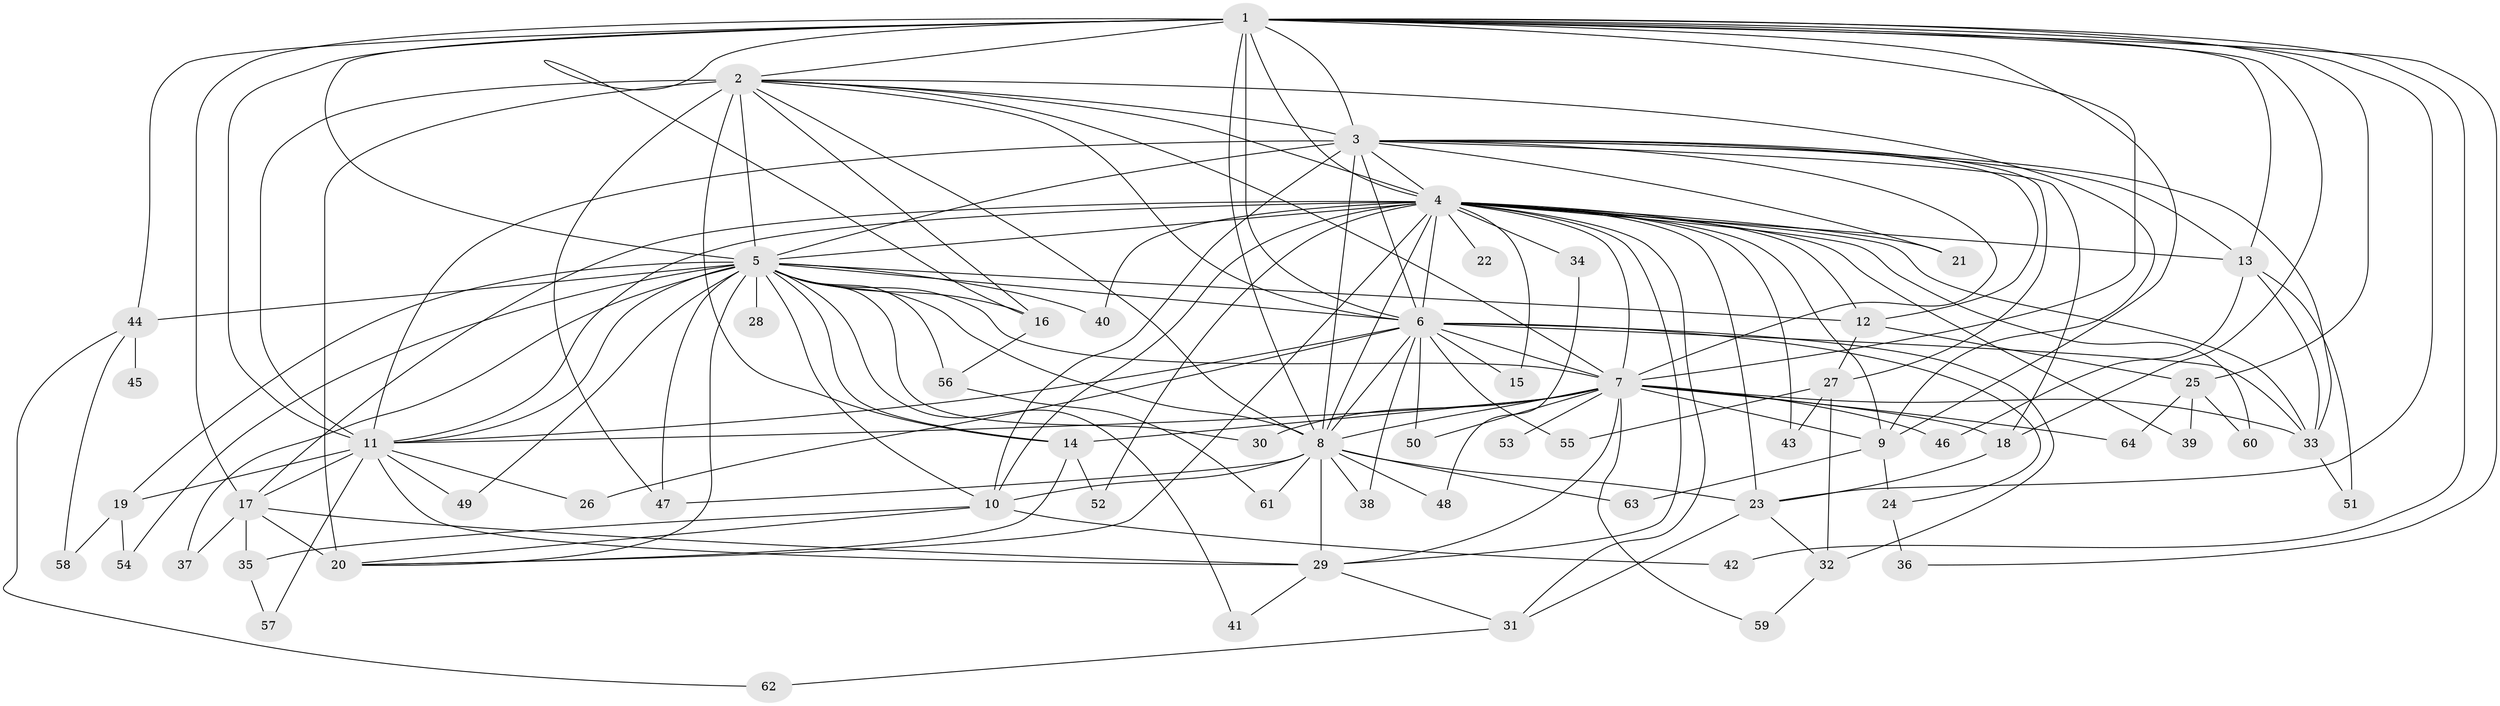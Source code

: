// original degree distribution, {18: 0.015748031496062992, 24: 0.015748031496062992, 35: 0.015748031496062992, 22: 0.015748031496062992, 25: 0.007874015748031496, 17: 0.007874015748031496, 5: 0.03937007874015748, 6: 0.03937007874015748, 3: 0.14173228346456693, 4: 0.10236220472440945, 2: 0.5905511811023622, 7: 0.007874015748031496}
// Generated by graph-tools (version 1.1) at 2025/34/03/09/25 02:34:45]
// undirected, 64 vertices, 165 edges
graph export_dot {
graph [start="1"]
  node [color=gray90,style=filled];
  1;
  2;
  3;
  4;
  5;
  6;
  7;
  8;
  9;
  10;
  11;
  12;
  13;
  14;
  15;
  16;
  17;
  18;
  19;
  20;
  21;
  22;
  23;
  24;
  25;
  26;
  27;
  28;
  29;
  30;
  31;
  32;
  33;
  34;
  35;
  36;
  37;
  38;
  39;
  40;
  41;
  42;
  43;
  44;
  45;
  46;
  47;
  48;
  49;
  50;
  51;
  52;
  53;
  54;
  55;
  56;
  57;
  58;
  59;
  60;
  61;
  62;
  63;
  64;
  1 -- 2 [weight=3.0];
  1 -- 3 [weight=3.0];
  1 -- 4 [weight=2.0];
  1 -- 5 [weight=4.0];
  1 -- 6 [weight=3.0];
  1 -- 7 [weight=2.0];
  1 -- 8 [weight=2.0];
  1 -- 9 [weight=1.0];
  1 -- 11 [weight=1.0];
  1 -- 13 [weight=1.0];
  1 -- 16 [weight=1.0];
  1 -- 17 [weight=1.0];
  1 -- 18 [weight=1.0];
  1 -- 23 [weight=1.0];
  1 -- 25 [weight=1.0];
  1 -- 36 [weight=1.0];
  1 -- 42 [weight=1.0];
  1 -- 44 [weight=1.0];
  2 -- 3 [weight=1.0];
  2 -- 4 [weight=1.0];
  2 -- 5 [weight=2.0];
  2 -- 6 [weight=1.0];
  2 -- 7 [weight=1.0];
  2 -- 8 [weight=1.0];
  2 -- 9 [weight=1.0];
  2 -- 11 [weight=1.0];
  2 -- 14 [weight=1.0];
  2 -- 16 [weight=1.0];
  2 -- 20 [weight=8.0];
  2 -- 47 [weight=1.0];
  3 -- 4 [weight=1.0];
  3 -- 5 [weight=2.0];
  3 -- 6 [weight=2.0];
  3 -- 7 [weight=2.0];
  3 -- 8 [weight=1.0];
  3 -- 10 [weight=1.0];
  3 -- 11 [weight=14.0];
  3 -- 12 [weight=2.0];
  3 -- 13 [weight=2.0];
  3 -- 18 [weight=1.0];
  3 -- 21 [weight=3.0];
  3 -- 27 [weight=2.0];
  3 -- 33 [weight=1.0];
  4 -- 5 [weight=2.0];
  4 -- 6 [weight=2.0];
  4 -- 7 [weight=2.0];
  4 -- 8 [weight=1.0];
  4 -- 9 [weight=1.0];
  4 -- 10 [weight=1.0];
  4 -- 11 [weight=2.0];
  4 -- 12 [weight=1.0];
  4 -- 13 [weight=1.0];
  4 -- 15 [weight=1.0];
  4 -- 17 [weight=1.0];
  4 -- 20 [weight=3.0];
  4 -- 21 [weight=1.0];
  4 -- 22 [weight=1.0];
  4 -- 23 [weight=2.0];
  4 -- 29 [weight=1.0];
  4 -- 31 [weight=1.0];
  4 -- 33 [weight=1.0];
  4 -- 34 [weight=1.0];
  4 -- 39 [weight=1.0];
  4 -- 40 [weight=1.0];
  4 -- 43 [weight=1.0];
  4 -- 52 [weight=1.0];
  4 -- 60 [weight=1.0];
  5 -- 6 [weight=2.0];
  5 -- 7 [weight=2.0];
  5 -- 8 [weight=2.0];
  5 -- 10 [weight=1.0];
  5 -- 11 [weight=3.0];
  5 -- 12 [weight=2.0];
  5 -- 14 [weight=1.0];
  5 -- 16 [weight=2.0];
  5 -- 19 [weight=3.0];
  5 -- 20 [weight=1.0];
  5 -- 28 [weight=1.0];
  5 -- 30 [weight=1.0];
  5 -- 37 [weight=1.0];
  5 -- 40 [weight=1.0];
  5 -- 41 [weight=1.0];
  5 -- 44 [weight=1.0];
  5 -- 47 [weight=1.0];
  5 -- 49 [weight=1.0];
  5 -- 54 [weight=1.0];
  5 -- 56 [weight=1.0];
  6 -- 7 [weight=2.0];
  6 -- 8 [weight=2.0];
  6 -- 11 [weight=1.0];
  6 -- 15 [weight=1.0];
  6 -- 24 [weight=1.0];
  6 -- 26 [weight=1.0];
  6 -- 32 [weight=1.0];
  6 -- 33 [weight=1.0];
  6 -- 38 [weight=1.0];
  6 -- 50 [weight=1.0];
  6 -- 55 [weight=1.0];
  7 -- 8 [weight=1.0];
  7 -- 9 [weight=1.0];
  7 -- 11 [weight=1.0];
  7 -- 14 [weight=1.0];
  7 -- 18 [weight=1.0];
  7 -- 29 [weight=1.0];
  7 -- 30 [weight=1.0];
  7 -- 33 [weight=1.0];
  7 -- 46 [weight=1.0];
  7 -- 50 [weight=1.0];
  7 -- 53 [weight=1.0];
  7 -- 59 [weight=1.0];
  7 -- 64 [weight=1.0];
  8 -- 10 [weight=1.0];
  8 -- 23 [weight=1.0];
  8 -- 29 [weight=1.0];
  8 -- 38 [weight=1.0];
  8 -- 47 [weight=1.0];
  8 -- 48 [weight=1.0];
  8 -- 61 [weight=1.0];
  8 -- 63 [weight=1.0];
  9 -- 24 [weight=2.0];
  9 -- 63 [weight=1.0];
  10 -- 20 [weight=1.0];
  10 -- 35 [weight=1.0];
  10 -- 42 [weight=1.0];
  11 -- 17 [weight=1.0];
  11 -- 19 [weight=1.0];
  11 -- 26 [weight=1.0];
  11 -- 29 [weight=1.0];
  11 -- 49 [weight=1.0];
  11 -- 57 [weight=1.0];
  12 -- 25 [weight=1.0];
  12 -- 27 [weight=1.0];
  13 -- 33 [weight=1.0];
  13 -- 46 [weight=1.0];
  13 -- 51 [weight=1.0];
  14 -- 20 [weight=1.0];
  14 -- 52 [weight=1.0];
  16 -- 56 [weight=1.0];
  17 -- 20 [weight=1.0];
  17 -- 29 [weight=1.0];
  17 -- 35 [weight=1.0];
  17 -- 37 [weight=1.0];
  18 -- 23 [weight=1.0];
  19 -- 54 [weight=1.0];
  19 -- 58 [weight=1.0];
  23 -- 31 [weight=1.0];
  23 -- 32 [weight=1.0];
  24 -- 36 [weight=1.0];
  25 -- 39 [weight=1.0];
  25 -- 60 [weight=1.0];
  25 -- 64 [weight=1.0];
  27 -- 32 [weight=1.0];
  27 -- 43 [weight=1.0];
  27 -- 55 [weight=1.0];
  29 -- 31 [weight=1.0];
  29 -- 41 [weight=1.0];
  31 -- 62 [weight=1.0];
  32 -- 59 [weight=1.0];
  33 -- 51 [weight=1.0];
  34 -- 48 [weight=1.0];
  35 -- 57 [weight=1.0];
  44 -- 45 [weight=1.0];
  44 -- 58 [weight=1.0];
  44 -- 62 [weight=1.0];
  56 -- 61 [weight=1.0];
}
